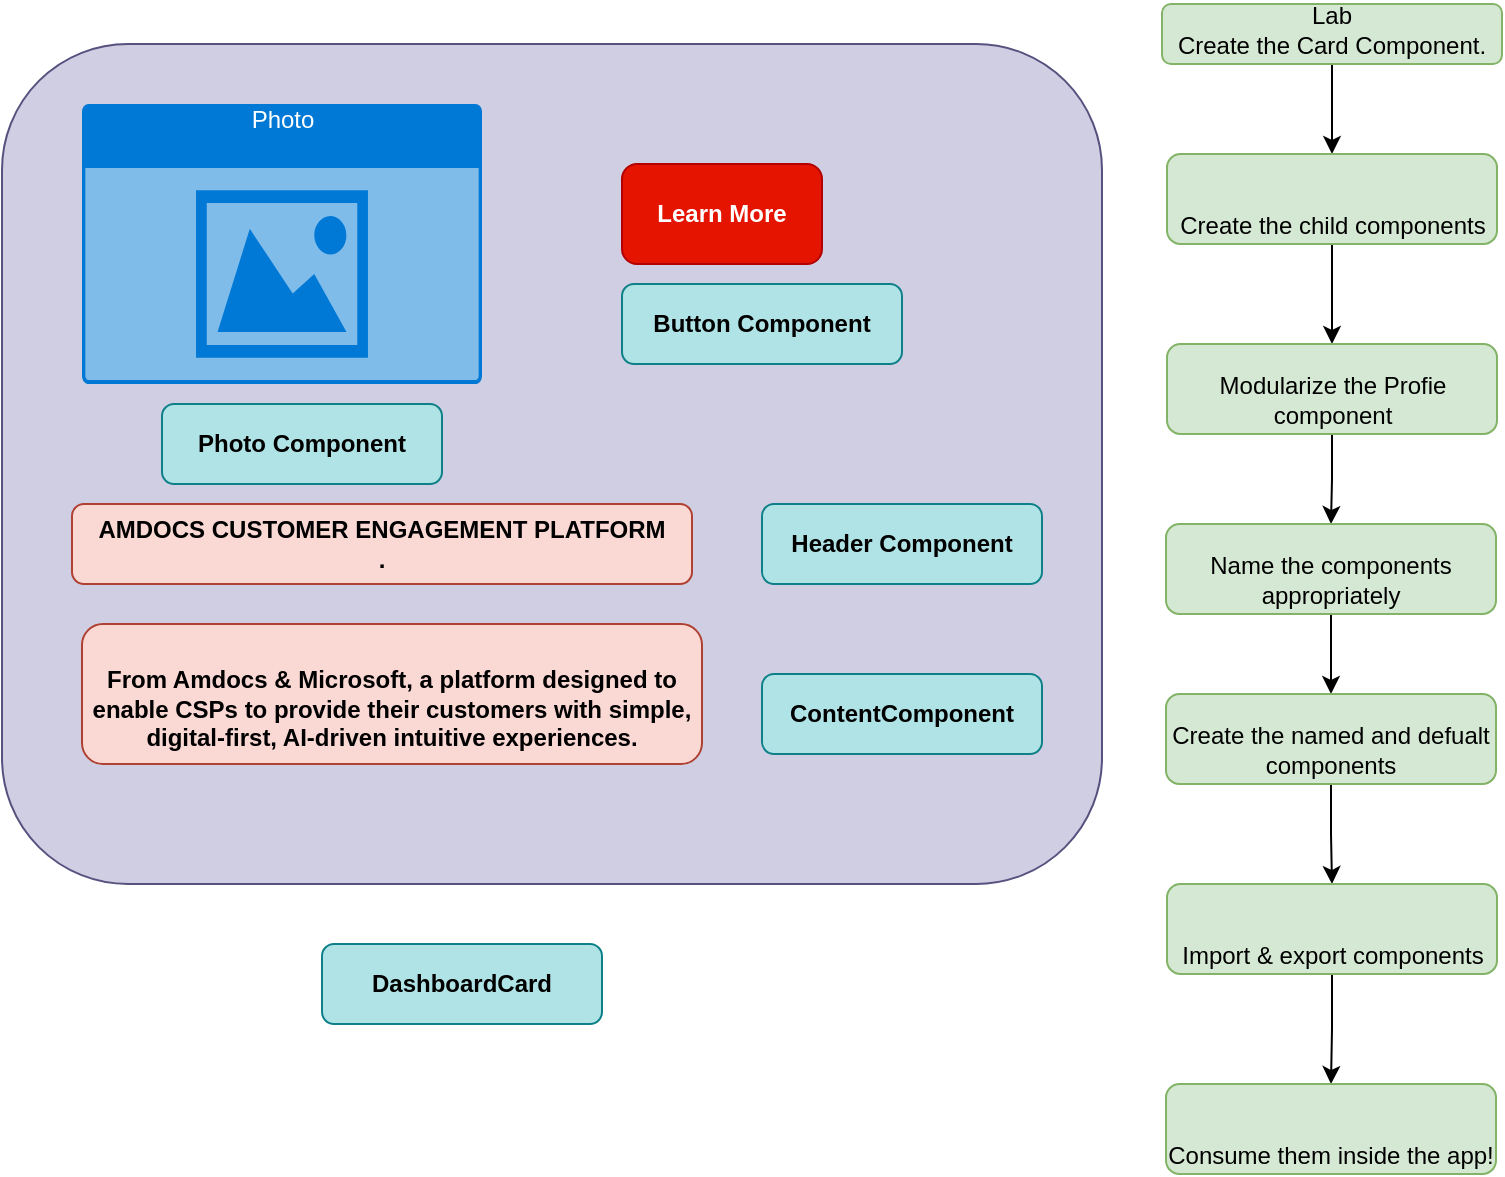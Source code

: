 <mxfile version="15.2.7" type="device"><diagram id="6eNJX2l-FpmvZ1fbroAp" name="Lab"><mxGraphModel dx="1022" dy="584" grid="1" gridSize="10" guides="1" tooltips="1" connect="1" arrows="1" fold="1" page="1" pageScale="1" pageWidth="850" pageHeight="1100" math="0" shadow="0"><root><mxCell id="xybVMRSyUclaMZeZH3cs-0"/><mxCell id="xybVMRSyUclaMZeZH3cs-1" parent="xybVMRSyUclaMZeZH3cs-0"/><mxCell id="xybVMRSyUclaMZeZH3cs-2" value="" style="rounded=1;whiteSpace=wrap;html=1;fillColor=#d0cee2;strokeColor=#56517e;verticalAlign=bottom;" vertex="1" parent="xybVMRSyUclaMZeZH3cs-1"><mxGeometry x="80" y="50" width="550" height="420" as="geometry"/></mxCell><mxCell id="xybVMRSyUclaMZeZH3cs-3" value="Photo" style="html=1;strokeColor=none;fillColor=#0079D6;labelPosition=center;verticalLabelPosition=middle;verticalAlign=top;align=center;fontSize=12;outlineConnect=0;spacingTop=-6;fontColor=#FFFFFF;sketch=0;shape=mxgraph.sitemap.photo;" vertex="1" parent="xybVMRSyUclaMZeZH3cs-1"><mxGeometry x="120" y="80" width="200" height="140" as="geometry"/></mxCell><mxCell id="xybVMRSyUclaMZeZH3cs-4" value="&lt;div&gt;AMDOCS CUSTOMER ENGAGEMENT PLATFORM&lt;/div&gt;&lt;div&gt;.&lt;/div&gt;" style="rounded=1;whiteSpace=wrap;html=1;fillColor=#fad9d5;strokeColor=#ae4132;fontStyle=1;verticalAlign=middle;" vertex="1" parent="xybVMRSyUclaMZeZH3cs-1"><mxGeometry x="115" y="280" width="310" height="40" as="geometry"/></mxCell><mxCell id="xybVMRSyUclaMZeZH3cs-6" value="Learn More" style="rounded=1;whiteSpace=wrap;html=1;fillColor=#e51400;strokeColor=#B20000;verticalAlign=middle;align=center;fontStyle=1;fontColor=#ffffff;" vertex="1" parent="xybVMRSyUclaMZeZH3cs-1"><mxGeometry x="390" y="110" width="100" height="50" as="geometry"/></mxCell><mxCell id="xybVMRSyUclaMZeZH3cs-8" value="DashboardCard" style="rounded=1;whiteSpace=wrap;html=1;fillColor=#b0e3e6;strokeColor=#0e8088;fontStyle=1;" vertex="1" parent="xybVMRSyUclaMZeZH3cs-1"><mxGeometry x="240" y="500" width="140" height="40" as="geometry"/></mxCell><mxCell id="xybVMRSyUclaMZeZH3cs-11" value="" style="edgeStyle=orthogonalEdgeStyle;rounded=0;orthogonalLoop=1;jettySize=auto;html=1;" edge="1" parent="xybVMRSyUclaMZeZH3cs-1" source="xybVMRSyUclaMZeZH3cs-9" target="xybVMRSyUclaMZeZH3cs-10"><mxGeometry relative="1" as="geometry"/></mxCell><mxCell id="xybVMRSyUclaMZeZH3cs-9" value="Lab&lt;br&gt;Create the Card Component.&lt;br&gt;" style="rounded=1;whiteSpace=wrap;html=1;fillColor=#d5e8d4;strokeColor=#82b366;verticalAlign=bottom;" vertex="1" parent="xybVMRSyUclaMZeZH3cs-1"><mxGeometry x="660" y="30" width="170" height="30" as="geometry"/></mxCell><mxCell id="xybVMRSyUclaMZeZH3cs-19" value="" style="edgeStyle=orthogonalEdgeStyle;rounded=0;orthogonalLoop=1;jettySize=auto;html=1;" edge="1" parent="xybVMRSyUclaMZeZH3cs-1" source="xybVMRSyUclaMZeZH3cs-10" target="xybVMRSyUclaMZeZH3cs-18"><mxGeometry relative="1" as="geometry"/></mxCell><mxCell id="xybVMRSyUclaMZeZH3cs-10" value="Create the child components" style="whiteSpace=wrap;html=1;rounded=1;verticalAlign=bottom;strokeColor=#82b366;fillColor=#d5e8d4;" vertex="1" parent="xybVMRSyUclaMZeZH3cs-1"><mxGeometry x="662.5" y="105" width="165" height="45" as="geometry"/></mxCell><mxCell id="xybVMRSyUclaMZeZH3cs-12" value="&lt;div&gt;&lt;br&gt;&lt;/div&gt;&lt;div&gt;From Amdocs &amp;amp; Microsoft, a platform designed to enable CSPs to provide their customers with simple, digital-first, AI-driven intuitive experiences.&lt;/div&gt;" style="rounded=1;whiteSpace=wrap;html=1;fillColor=#fad9d5;strokeColor=#ae4132;fontStyle=1;verticalAlign=middle;" vertex="1" parent="xybVMRSyUclaMZeZH3cs-1"><mxGeometry x="120" y="340" width="310" height="70" as="geometry"/></mxCell><mxCell id="xybVMRSyUclaMZeZH3cs-14" value="ContentComponent" style="rounded=1;whiteSpace=wrap;html=1;fillColor=#b0e3e6;strokeColor=#0e8088;fontStyle=1;" vertex="1" parent="xybVMRSyUclaMZeZH3cs-1"><mxGeometry x="460" y="365" width="140" height="40" as="geometry"/></mxCell><mxCell id="xybVMRSyUclaMZeZH3cs-15" value="Header Component" style="rounded=1;whiteSpace=wrap;html=1;fillColor=#b0e3e6;strokeColor=#0e8088;fontStyle=1;" vertex="1" parent="xybVMRSyUclaMZeZH3cs-1"><mxGeometry x="460" y="280" width="140" height="40" as="geometry"/></mxCell><mxCell id="xybVMRSyUclaMZeZH3cs-16" value="Photo Component" style="rounded=1;whiteSpace=wrap;html=1;fillColor=#b0e3e6;strokeColor=#0e8088;fontStyle=1;" vertex="1" parent="xybVMRSyUclaMZeZH3cs-1"><mxGeometry x="160" y="230" width="140" height="40" as="geometry"/></mxCell><mxCell id="xybVMRSyUclaMZeZH3cs-17" value="Button Component" style="rounded=1;whiteSpace=wrap;html=1;fillColor=#b0e3e6;strokeColor=#0e8088;fontStyle=1;" vertex="1" parent="xybVMRSyUclaMZeZH3cs-1"><mxGeometry x="390" y="170" width="140" height="40" as="geometry"/></mxCell><mxCell id="xybVMRSyUclaMZeZH3cs-23" value="" style="edgeStyle=orthogonalEdgeStyle;rounded=0;orthogonalLoop=1;jettySize=auto;html=1;" edge="1" parent="xybVMRSyUclaMZeZH3cs-1" source="xybVMRSyUclaMZeZH3cs-18" target="xybVMRSyUclaMZeZH3cs-22"><mxGeometry relative="1" as="geometry"/></mxCell><mxCell id="xybVMRSyUclaMZeZH3cs-18" value="Modularize the Profie component" style="whiteSpace=wrap;html=1;rounded=1;verticalAlign=bottom;strokeColor=#82b366;fillColor=#d5e8d4;" vertex="1" parent="xybVMRSyUclaMZeZH3cs-1"><mxGeometry x="662.5" y="200" width="165" height="45" as="geometry"/></mxCell><mxCell id="xybVMRSyUclaMZeZH3cs-25" value="" style="edgeStyle=orthogonalEdgeStyle;rounded=0;orthogonalLoop=1;jettySize=auto;html=1;" edge="1" parent="xybVMRSyUclaMZeZH3cs-1" source="xybVMRSyUclaMZeZH3cs-22" target="xybVMRSyUclaMZeZH3cs-24"><mxGeometry relative="1" as="geometry"/></mxCell><mxCell id="xybVMRSyUclaMZeZH3cs-22" value="Name the components appropriately" style="whiteSpace=wrap;html=1;rounded=1;verticalAlign=bottom;strokeColor=#82b366;fillColor=#d5e8d4;" vertex="1" parent="xybVMRSyUclaMZeZH3cs-1"><mxGeometry x="662" y="290" width="165" height="45" as="geometry"/></mxCell><mxCell id="xybVMRSyUclaMZeZH3cs-27" value="" style="edgeStyle=orthogonalEdgeStyle;rounded=0;orthogonalLoop=1;jettySize=auto;html=1;" edge="1" parent="xybVMRSyUclaMZeZH3cs-1" source="xybVMRSyUclaMZeZH3cs-24" target="xybVMRSyUclaMZeZH3cs-26"><mxGeometry relative="1" as="geometry"/></mxCell><mxCell id="xybVMRSyUclaMZeZH3cs-24" value="Create the named and defualt components" style="whiteSpace=wrap;html=1;rounded=1;verticalAlign=bottom;strokeColor=#82b366;fillColor=#d5e8d4;" vertex="1" parent="xybVMRSyUclaMZeZH3cs-1"><mxGeometry x="662" y="375" width="165" height="45" as="geometry"/></mxCell><mxCell id="xybVMRSyUclaMZeZH3cs-29" value="" style="edgeStyle=orthogonalEdgeStyle;rounded=0;orthogonalLoop=1;jettySize=auto;html=1;" edge="1" parent="xybVMRSyUclaMZeZH3cs-1" source="xybVMRSyUclaMZeZH3cs-26" target="xybVMRSyUclaMZeZH3cs-28"><mxGeometry relative="1" as="geometry"/></mxCell><mxCell id="xybVMRSyUclaMZeZH3cs-26" value="Import &amp;amp; export components" style="whiteSpace=wrap;html=1;rounded=1;verticalAlign=bottom;strokeColor=#82b366;fillColor=#d5e8d4;" vertex="1" parent="xybVMRSyUclaMZeZH3cs-1"><mxGeometry x="662.5" y="470" width="165" height="45" as="geometry"/></mxCell><mxCell id="xybVMRSyUclaMZeZH3cs-28" value="Consume them inside the app!" style="whiteSpace=wrap;html=1;rounded=1;verticalAlign=bottom;strokeColor=#82b366;fillColor=#d5e8d4;" vertex="1" parent="xybVMRSyUclaMZeZH3cs-1"><mxGeometry x="662" y="570" width="165" height="45" as="geometry"/></mxCell></root></mxGraphModel></diagram></mxfile>